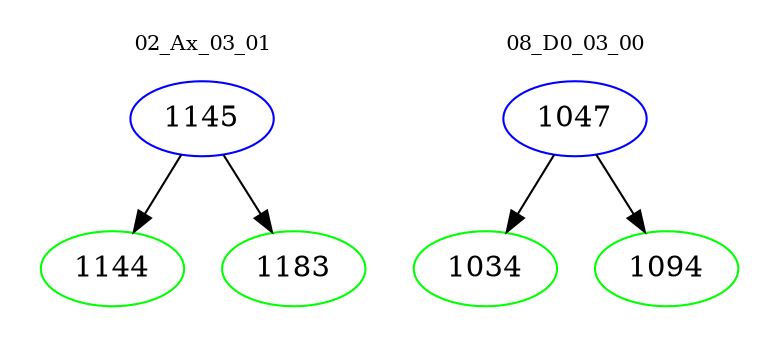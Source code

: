 digraph{
subgraph cluster_0 {
color = white
label = "02_Ax_03_01";
fontsize=10;
T0_1145 [label="1145", color="blue"]
T0_1145 -> T0_1144 [color="black"]
T0_1144 [label="1144", color="green"]
T0_1145 -> T0_1183 [color="black"]
T0_1183 [label="1183", color="green"]
}
subgraph cluster_1 {
color = white
label = "08_D0_03_00";
fontsize=10;
T1_1047 [label="1047", color="blue"]
T1_1047 -> T1_1034 [color="black"]
T1_1034 [label="1034", color="green"]
T1_1047 -> T1_1094 [color="black"]
T1_1094 [label="1094", color="green"]
}
}
